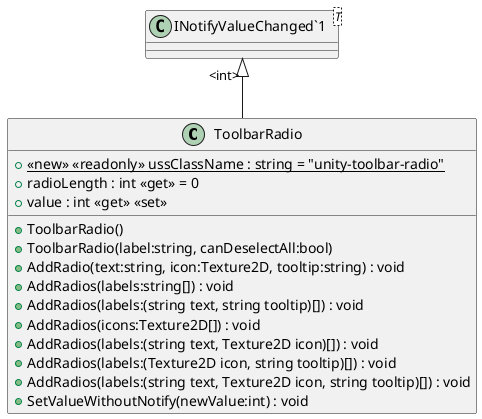 @startuml
class ToolbarRadio {
    + <<new>> {static} <<readonly>> ussClassName : string = "unity-toolbar-radio"
    + radioLength : int <<get>> = 0
    + value : int <<get>> <<set>>
    + ToolbarRadio()
    + ToolbarRadio(label:string, canDeselectAll:bool)
    + AddRadio(text:string, icon:Texture2D, tooltip:string) : void
    + AddRadios(labels:string[]) : void
    + AddRadios(labels:(string text, string tooltip)[]) : void
    + AddRadios(icons:Texture2D[]) : void
    + AddRadios(labels:(string text, Texture2D icon)[]) : void
    + AddRadios(labels:(Texture2D icon, string tooltip)[]) : void
    + AddRadios(labels:(string text, Texture2D icon, string tooltip)[]) : void
    + SetValueWithoutNotify(newValue:int) : void
}
class "INotifyValueChanged`1"<T> {
}
"INotifyValueChanged`1" "<int>" <|-- ToolbarRadio
@enduml
